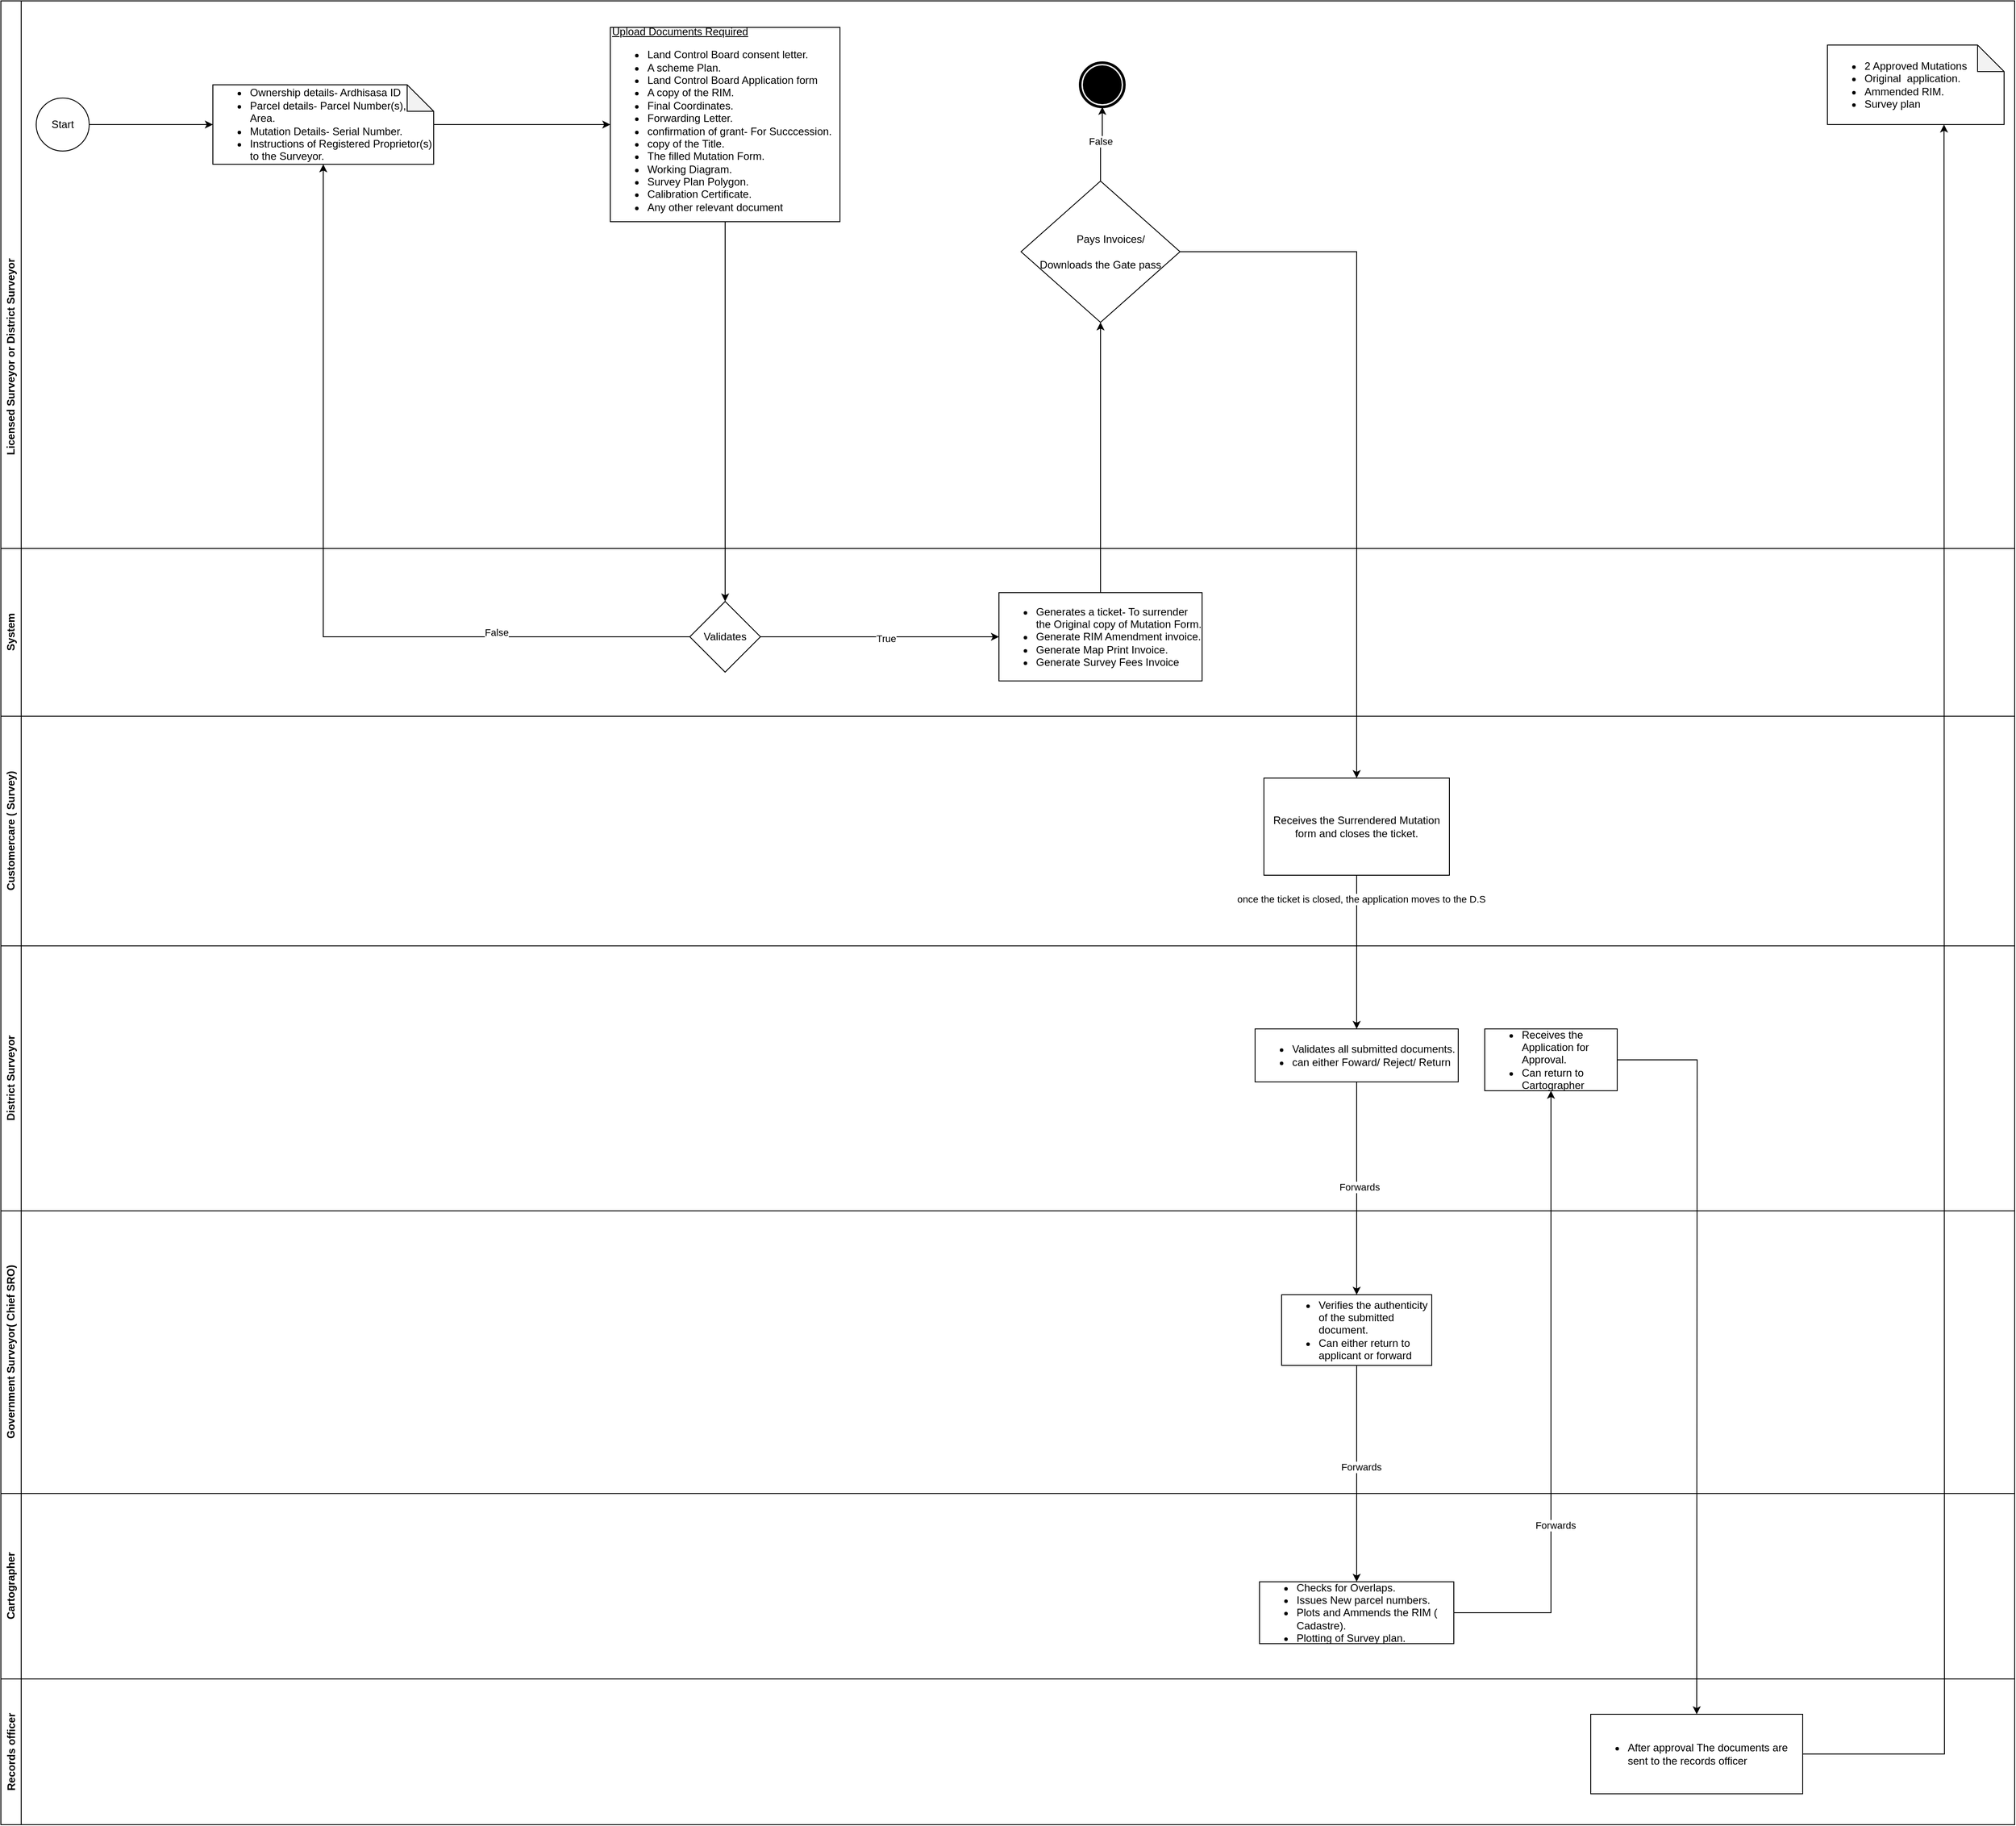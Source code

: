 <mxfile version="24.7.2" type="github">
  <diagram name="Page-1" id="Uqhc9oHz3xG9xJQomEFz">
    <mxGraphModel dx="3217" dy="1310" grid="1" gridSize="10" guides="1" tooltips="1" connect="1" arrows="1" fold="1" page="1" pageScale="1" pageWidth="827" pageHeight="1169" math="0" shadow="0">
      <root>
        <mxCell id="0" />
        <mxCell id="1" parent="0" />
        <mxCell id="b1tscxGiSgR5J6_G21sN-1" value="&amp;nbsp;Licensed Surveyor or District Surveyor" style="swimlane;horizontal=0;whiteSpace=wrap;html=1;" parent="1" vertex="1">
          <mxGeometry x="-200" y="20" width="2280" height="810" as="geometry" />
        </mxCell>
        <mxCell id="SUeWbOBw-LOc_Q-gGa7Z-14" value="" style="edgeStyle=orthogonalEdgeStyle;rounded=0;orthogonalLoop=1;jettySize=auto;html=1;" edge="1" parent="b1tscxGiSgR5J6_G21sN-1" source="b1tscxGiSgR5J6_G21sN-2" target="b1tscxGiSgR5J6_G21sN-6">
          <mxGeometry relative="1" as="geometry" />
        </mxCell>
        <mxCell id="b1tscxGiSgR5J6_G21sN-2" value="Start" style="ellipse;whiteSpace=wrap;html=1;aspect=fixed;" parent="b1tscxGiSgR5J6_G21sN-1" vertex="1">
          <mxGeometry x="40" y="110" width="60" height="60" as="geometry" />
        </mxCell>
        <mxCell id="SUeWbOBw-LOc_Q-gGa7Z-15" value="" style="edgeStyle=orthogonalEdgeStyle;rounded=0;orthogonalLoop=1;jettySize=auto;html=1;" edge="1" parent="b1tscxGiSgR5J6_G21sN-1" source="b1tscxGiSgR5J6_G21sN-6" target="b1tscxGiSgR5J6_G21sN-7">
          <mxGeometry relative="1" as="geometry" />
        </mxCell>
        <mxCell id="b1tscxGiSgR5J6_G21sN-6" value="&lt;ul&gt;&lt;li&gt;Ownership details- Ardhisasa ID&lt;/li&gt;&lt;li&gt;Parcel details- Parcel Number(s), Area.&lt;/li&gt;&lt;li&gt;Mutation Details- Serial Number.&lt;/li&gt;&lt;li&gt;Instructions of Registered Proprietor(s) to the Surveyor.&lt;/li&gt;&lt;/ul&gt;" style="shape=note;whiteSpace=wrap;html=1;backgroundOutline=1;darkOpacity=0.05;align=left;" parent="b1tscxGiSgR5J6_G21sN-1" vertex="1">
          <mxGeometry x="240" y="95" width="250" height="90" as="geometry" />
        </mxCell>
        <mxCell id="SUeWbOBw-LOc_Q-gGa7Z-25" value="" style="edgeStyle=orthogonalEdgeStyle;rounded=0;orthogonalLoop=1;jettySize=auto;html=1;entryX=0.5;entryY=0;entryDx=0;entryDy=0;" edge="1" parent="b1tscxGiSgR5J6_G21sN-1" source="b1tscxGiSgR5J6_G21sN-7" target="b1tscxGiSgR5J6_G21sN-18">
          <mxGeometry relative="1" as="geometry">
            <mxPoint x="820" y="530" as="targetPoint" />
          </mxGeometry>
        </mxCell>
        <mxCell id="b1tscxGiSgR5J6_G21sN-7" value="&lt;div&gt;&lt;u&gt;Upload Documents Required&lt;/u&gt;&lt;/div&gt;&lt;div&gt;&lt;ul&gt;&lt;li&gt;Land Control Board consent letter.&lt;/li&gt;&lt;li&gt;A scheme Plan.&lt;/li&gt;&lt;li&gt;Land Control Board Application form&lt;/li&gt;&lt;li&gt;A copy of the RIM.&lt;/li&gt;&lt;li&gt;Final Coordinates.&lt;/li&gt;&lt;li&gt;Forwarding Letter.&lt;/li&gt;&lt;li&gt;confirmation of grant- For Succcession.&lt;/li&gt;&lt;li&gt;copy of the Title.&lt;/li&gt;&lt;li&gt;The filled Mutation Form.&lt;/li&gt;&lt;li&gt;Working Diagram.&lt;/li&gt;&lt;li&gt;Survey Plan Polygon.&lt;/li&gt;&lt;li&gt;Calibration Certificate.&lt;/li&gt;&lt;li&gt;Any other relevant document&lt;/li&gt;&lt;/ul&gt;&lt;/div&gt;" style="whiteSpace=wrap;html=1;align=left;" parent="b1tscxGiSgR5J6_G21sN-1" vertex="1">
          <mxGeometry x="690" y="30" width="260" height="220" as="geometry" />
        </mxCell>
        <mxCell id="b1tscxGiSgR5J6_G21sN-86" value="&lt;ul&gt;&lt;li&gt;2 Approved Mutations&lt;/li&gt;&lt;li&gt;Original&amp;nbsp; application.&lt;/li&gt;&lt;li&gt;Ammended RIM.&lt;/li&gt;&lt;li&gt;Survey plan&lt;/li&gt;&lt;/ul&gt;" style="shape=note;whiteSpace=wrap;html=1;backgroundOutline=1;darkOpacity=0.05;align=left;" parent="b1tscxGiSgR5J6_G21sN-1" vertex="1">
          <mxGeometry x="2068" y="50" width="200" height="90" as="geometry" />
        </mxCell>
        <mxCell id="SUeWbOBw-LOc_Q-gGa7Z-43" value="" style="edgeStyle=orthogonalEdgeStyle;rounded=0;orthogonalLoop=1;jettySize=auto;html=1;entryX=0.5;entryY=1;entryDx=0;entryDy=0;entryPerimeter=0;exitX=0.5;exitY=0;exitDx=0;exitDy=0;" edge="1" parent="b1tscxGiSgR5J6_G21sN-1" source="SUeWbOBw-LOc_Q-gGa7Z-37" target="SUeWbOBw-LOc_Q-gGa7Z-45">
          <mxGeometry relative="1" as="geometry">
            <mxPoint x="1465" y="150" as="targetPoint" />
          </mxGeometry>
        </mxCell>
        <mxCell id="SUeWbOBw-LOc_Q-gGa7Z-46" value="False" style="edgeLabel;html=1;align=center;verticalAlign=middle;resizable=0;points=[];" vertex="1" connectable="0" parent="SUeWbOBw-LOc_Q-gGa7Z-43">
          <mxGeometry x="0.106" y="2" relative="1" as="geometry">
            <mxPoint as="offset" />
          </mxGeometry>
        </mxCell>
        <mxCell id="SUeWbOBw-LOc_Q-gGa7Z-37" value="&lt;span style=&quot;white-space: pre;&quot;&gt;&#x9;&lt;/span&gt;Pays Invoices/&amp;nbsp;&lt;div&gt;&lt;br&gt;&lt;/div&gt;&lt;div&gt;Downloads&amp;nbsp;&lt;span style=&quot;background-color: initial;&quot;&gt;the&amp;nbsp;&lt;/span&gt;&lt;span style=&quot;background-color: initial;&quot;&gt;Gate pass&lt;/span&gt;&lt;/div&gt;" style="rhombus;whiteSpace=wrap;html=1;" vertex="1" parent="b1tscxGiSgR5J6_G21sN-1">
          <mxGeometry x="1155" y="204" width="180" height="160" as="geometry" />
        </mxCell>
        <mxCell id="SUeWbOBw-LOc_Q-gGa7Z-45" value="" style="points=[[0.145,0.145,0],[0.5,0,0],[0.855,0.145,0],[1,0.5,0],[0.855,0.855,0],[0.5,1,0],[0.145,0.855,0],[0,0.5,0]];shape=mxgraph.bpmn.event;html=1;verticalLabelPosition=bottom;labelBackgroundColor=#ffffff;verticalAlign=top;align=center;perimeter=ellipsePerimeter;outlineConnect=0;aspect=fixed;outline=end;symbol=terminate;" vertex="1" parent="b1tscxGiSgR5J6_G21sN-1">
          <mxGeometry x="1222" y="70" width="50" height="50" as="geometry" />
        </mxCell>
        <mxCell id="b1tscxGiSgR5J6_G21sN-15" value="System" style="swimlane;horizontal=0;whiteSpace=wrap;html=1;startSize=23;" parent="b1tscxGiSgR5J6_G21sN-1" vertex="1">
          <mxGeometry y="620" width="2280" height="190" as="geometry" />
        </mxCell>
        <mxCell id="SUeWbOBw-LOc_Q-gGa7Z-27" value="" style="edgeStyle=orthogonalEdgeStyle;rounded=0;orthogonalLoop=1;jettySize=auto;html=1;" edge="1" parent="b1tscxGiSgR5J6_G21sN-15" source="b1tscxGiSgR5J6_G21sN-18">
          <mxGeometry relative="1" as="geometry">
            <mxPoint x="1130" y="100" as="targetPoint" />
          </mxGeometry>
        </mxCell>
        <mxCell id="SUeWbOBw-LOc_Q-gGa7Z-30" value="True" style="edgeLabel;html=1;align=center;verticalAlign=middle;resizable=0;points=[];" vertex="1" connectable="0" parent="SUeWbOBw-LOc_Q-gGa7Z-27">
          <mxGeometry x="0.049" y="-1" relative="1" as="geometry">
            <mxPoint as="offset" />
          </mxGeometry>
        </mxCell>
        <mxCell id="b1tscxGiSgR5J6_G21sN-18" value="Validates" style="rhombus;whiteSpace=wrap;html=1;" parent="b1tscxGiSgR5J6_G21sN-15" vertex="1">
          <mxGeometry x="780" y="60" width="80" height="80" as="geometry" />
        </mxCell>
        <mxCell id="SUeWbOBw-LOc_Q-gGa7Z-23" value="&lt;ul&gt;&lt;li&gt;Generates a ticket- To surrender the Original copy of Mutation Form.&lt;/li&gt;&lt;li&gt;Generate RIM Amendment invoice.&lt;/li&gt;&lt;li&gt;Generate Map Print Invoice.&lt;/li&gt;&lt;li&gt;Generate Survey Fees Invoice&lt;/li&gt;&lt;/ul&gt;" style="rounded=0;whiteSpace=wrap;html=1;align=left;" vertex="1" parent="b1tscxGiSgR5J6_G21sN-15">
          <mxGeometry x="1130" y="50" width="230" height="100" as="geometry" />
        </mxCell>
        <mxCell id="SUeWbOBw-LOc_Q-gGa7Z-41" value="" style="edgeStyle=orthogonalEdgeStyle;rounded=0;orthogonalLoop=1;jettySize=auto;html=1;entryX=0.5;entryY=1;entryDx=0;entryDy=0;" edge="1" parent="b1tscxGiSgR5J6_G21sN-1" source="SUeWbOBw-LOc_Q-gGa7Z-23" target="SUeWbOBw-LOc_Q-gGa7Z-37">
          <mxGeometry relative="1" as="geometry">
            <mxPoint x="1245" y="420" as="targetPoint" />
          </mxGeometry>
        </mxCell>
        <mxCell id="SUeWbOBw-LOc_Q-gGa7Z-32" value="" style="edgeStyle=orthogonalEdgeStyle;rounded=0;orthogonalLoop=1;jettySize=auto;html=1;entryX=0.5;entryY=1;entryDx=0;entryDy=0;entryPerimeter=0;" edge="1" parent="b1tscxGiSgR5J6_G21sN-1" source="b1tscxGiSgR5J6_G21sN-18" target="b1tscxGiSgR5J6_G21sN-6">
          <mxGeometry relative="1" as="geometry">
            <mxPoint x="360" y="350" as="targetPoint" />
          </mxGeometry>
        </mxCell>
        <mxCell id="SUeWbOBw-LOc_Q-gGa7Z-34" value="False" style="edgeLabel;html=1;align=center;verticalAlign=middle;resizable=0;points=[];" vertex="1" connectable="0" parent="SUeWbOBw-LOc_Q-gGa7Z-32">
          <mxGeometry x="-0.539" y="-5" relative="1" as="geometry">
            <mxPoint as="offset" />
          </mxGeometry>
        </mxCell>
        <mxCell id="b1tscxGiSgR5J6_G21sN-53" value="District Surveyor" style="swimlane;horizontal=0;whiteSpace=wrap;html=1;" parent="1" vertex="1">
          <mxGeometry x="-200" y="1090" width="2280" height="300" as="geometry" />
        </mxCell>
        <mxCell id="b1tscxGiSgR5J6_G21sN-54" value="&lt;ul&gt;&lt;li&gt;Validates all submitted documents.&lt;/li&gt;&lt;li&gt;can either Foward/ Reject/ Return&lt;/li&gt;&lt;/ul&gt;" style="rounded=0;whiteSpace=wrap;html=1;align=left;" parent="b1tscxGiSgR5J6_G21sN-53" vertex="1">
          <mxGeometry x="1420" y="94" width="230" height="60" as="geometry" />
        </mxCell>
        <mxCell id="SUeWbOBw-LOc_Q-gGa7Z-76" value="" style="edgeStyle=orthogonalEdgeStyle;rounded=0;orthogonalLoop=1;jettySize=auto;html=1;" edge="1" parent="b1tscxGiSgR5J6_G21sN-53" source="SUeWbOBw-LOc_Q-gGa7Z-4">
          <mxGeometry relative="1" as="geometry">
            <mxPoint x="1920" y="870" as="targetPoint" />
          </mxGeometry>
        </mxCell>
        <mxCell id="SUeWbOBw-LOc_Q-gGa7Z-4" value="&lt;ul&gt;&lt;li&gt;Receives the Application for Approval.&lt;/li&gt;&lt;li&gt;Can return to Cartographer&lt;/li&gt;&lt;/ul&gt;" style="rounded=0;whiteSpace=wrap;html=1;align=left;" vertex="1" parent="b1tscxGiSgR5J6_G21sN-53">
          <mxGeometry x="1680" y="94" width="150" height="70" as="geometry" />
        </mxCell>
        <mxCell id="b1tscxGiSgR5J6_G21sN-56" value="Government Surveyor( Chief SRO)" style="swimlane;horizontal=0;whiteSpace=wrap;html=1;" parent="1" vertex="1">
          <mxGeometry x="-200" y="1390" width="2280" height="320" as="geometry" />
        </mxCell>
        <mxCell id="b1tscxGiSgR5J6_G21sN-59" value="&lt;ul&gt;&lt;li&gt;Verifies the authenticity of the submitted document.&lt;/li&gt;&lt;li&gt;Can either return to applicant or forward&lt;/li&gt;&lt;/ul&gt;" style="rounded=0;whiteSpace=wrap;html=1;align=left;" parent="b1tscxGiSgR5J6_G21sN-56" vertex="1">
          <mxGeometry x="1450" y="95" width="170" height="80" as="geometry" />
        </mxCell>
        <mxCell id="b1tscxGiSgR5J6_G21sN-67" value="Cartographer" style="swimlane;horizontal=0;whiteSpace=wrap;html=1;" parent="1" vertex="1">
          <mxGeometry x="-200" y="1710" width="2280" height="210" as="geometry" />
        </mxCell>
        <mxCell id="b1tscxGiSgR5J6_G21sN-68" value="&lt;ul&gt;&lt;li&gt;Checks for Overlaps.&lt;/li&gt;&lt;li&gt;Issues New parcel numbers.&lt;/li&gt;&lt;li&gt;Plots and Ammends the RIM ( Cadastre).&lt;/li&gt;&lt;li&gt;Plotting of Survey plan.&lt;/li&gt;&lt;/ul&gt;" style="rounded=0;whiteSpace=wrap;html=1;align=left;" parent="b1tscxGiSgR5J6_G21sN-67" vertex="1">
          <mxGeometry x="1425" y="100" width="220" height="70" as="geometry" />
        </mxCell>
        <mxCell id="b1tscxGiSgR5J6_G21sN-77" value="Records officer" style="swimlane;horizontal=0;whiteSpace=wrap;html=1;" parent="1" vertex="1">
          <mxGeometry x="-200" y="1920" width="2280" height="165" as="geometry" />
        </mxCell>
        <mxCell id="SUeWbOBw-LOc_Q-gGa7Z-83" value="" style="edgeStyle=orthogonalEdgeStyle;rounded=0;orthogonalLoop=1;jettySize=auto;html=1;" edge="1" parent="b1tscxGiSgR5J6_G21sN-77" source="b1tscxGiSgR5J6_G21sN-80">
          <mxGeometry relative="1" as="geometry">
            <mxPoint x="2200" y="-1760" as="targetPoint" />
          </mxGeometry>
        </mxCell>
        <mxCell id="b1tscxGiSgR5J6_G21sN-80" value="&lt;ul&gt;&lt;li&gt;After approval The documents are sent to the records officer&lt;/li&gt;&lt;/ul&gt;" style="rounded=0;whiteSpace=wrap;html=1;align=left;" parent="b1tscxGiSgR5J6_G21sN-77" vertex="1">
          <mxGeometry x="1800" y="40" width="240" height="90" as="geometry" />
        </mxCell>
        <mxCell id="SUeWbOBw-LOc_Q-gGa7Z-52" value="" style="edgeStyle=orthogonalEdgeStyle;rounded=0;orthogonalLoop=1;jettySize=auto;html=1;" edge="1" parent="1" source="SUeWbOBw-LOc_Q-gGa7Z-37" target="b1tscxGiSgR5J6_G21sN-64">
          <mxGeometry relative="1" as="geometry">
            <mxPoint x="1045" y="-40" as="targetPoint" />
          </mxGeometry>
        </mxCell>
        <mxCell id="b1tscxGiSgR5J6_G21sN-63" value="Customercare ( Survey)" style="swimlane;horizontal=0;whiteSpace=wrap;html=1;" parent="1" vertex="1">
          <mxGeometry x="-200" y="830" width="2280" height="260" as="geometry" />
        </mxCell>
        <mxCell id="b1tscxGiSgR5J6_G21sN-64" value="Receives the Surrendered Mutation form and closes the ticket." style="rounded=0;whiteSpace=wrap;html=1;" parent="b1tscxGiSgR5J6_G21sN-63" vertex="1">
          <mxGeometry x="1430" y="70" width="210" height="110" as="geometry" />
        </mxCell>
        <mxCell id="SUeWbOBw-LOc_Q-gGa7Z-56" value="" style="edgeStyle=orthogonalEdgeStyle;rounded=0;orthogonalLoop=1;jettySize=auto;html=1;entryX=0.5;entryY=0;entryDx=0;entryDy=0;" edge="1" parent="1" source="b1tscxGiSgR5J6_G21sN-64" target="b1tscxGiSgR5J6_G21sN-54">
          <mxGeometry relative="1" as="geometry">
            <mxPoint x="1335" y="1015" as="targetPoint" />
          </mxGeometry>
        </mxCell>
        <mxCell id="SUeWbOBw-LOc_Q-gGa7Z-84" value="once the ticket is closed, the application moves to the D.S" style="edgeLabel;html=1;align=center;verticalAlign=middle;resizable=0;points=[];" vertex="1" connectable="0" parent="SUeWbOBw-LOc_Q-gGa7Z-56">
          <mxGeometry x="-0.694" y="5" relative="1" as="geometry">
            <mxPoint as="offset" />
          </mxGeometry>
        </mxCell>
        <mxCell id="SUeWbOBw-LOc_Q-gGa7Z-60" value="" style="edgeStyle=orthogonalEdgeStyle;rounded=0;orthogonalLoop=1;jettySize=auto;html=1;entryX=0.5;entryY=0;entryDx=0;entryDy=0;" edge="1" parent="1" source="b1tscxGiSgR5J6_G21sN-54" target="b1tscxGiSgR5J6_G21sN-59">
          <mxGeometry relative="1" as="geometry">
            <mxPoint x="1335" y="1309" as="targetPoint" />
          </mxGeometry>
        </mxCell>
        <mxCell id="SUeWbOBw-LOc_Q-gGa7Z-61" value="Forwards" style="edgeLabel;html=1;align=center;verticalAlign=middle;resizable=0;points=[];" vertex="1" connectable="0" parent="SUeWbOBw-LOc_Q-gGa7Z-60">
          <mxGeometry x="-0.009" y="3" relative="1" as="geometry">
            <mxPoint y="-1" as="offset" />
          </mxGeometry>
        </mxCell>
        <mxCell id="SUeWbOBw-LOc_Q-gGa7Z-63" value="" style="edgeStyle=orthogonalEdgeStyle;rounded=0;orthogonalLoop=1;jettySize=auto;html=1;" edge="1" parent="1" source="b1tscxGiSgR5J6_G21sN-59" target="b1tscxGiSgR5J6_G21sN-68">
          <mxGeometry relative="1" as="geometry">
            <mxPoint x="1335" y="1650" as="targetPoint" />
          </mxGeometry>
        </mxCell>
        <mxCell id="SUeWbOBw-LOc_Q-gGa7Z-64" value="Forwards" style="edgeLabel;html=1;align=center;verticalAlign=middle;resizable=0;points=[];" vertex="1" connectable="0" parent="SUeWbOBw-LOc_Q-gGa7Z-63">
          <mxGeometry x="-0.067" y="5" relative="1" as="geometry">
            <mxPoint as="offset" />
          </mxGeometry>
        </mxCell>
        <mxCell id="SUeWbOBw-LOc_Q-gGa7Z-67" value="" style="edgeStyle=orthogonalEdgeStyle;rounded=0;orthogonalLoop=1;jettySize=auto;html=1;entryX=0.5;entryY=1;entryDx=0;entryDy=0;" edge="1" parent="1" source="b1tscxGiSgR5J6_G21sN-68" target="SUeWbOBw-LOc_Q-gGa7Z-4">
          <mxGeometry relative="1" as="geometry">
            <mxPoint x="1575" y="1845" as="targetPoint" />
          </mxGeometry>
        </mxCell>
        <mxCell id="SUeWbOBw-LOc_Q-gGa7Z-68" value="Forwards" style="edgeLabel;html=1;align=center;verticalAlign=middle;resizable=0;points=[];" vertex="1" connectable="0" parent="SUeWbOBw-LOc_Q-gGa7Z-67">
          <mxGeometry x="-0.403" y="-5" relative="1" as="geometry">
            <mxPoint as="offset" />
          </mxGeometry>
        </mxCell>
      </root>
    </mxGraphModel>
  </diagram>
</mxfile>
